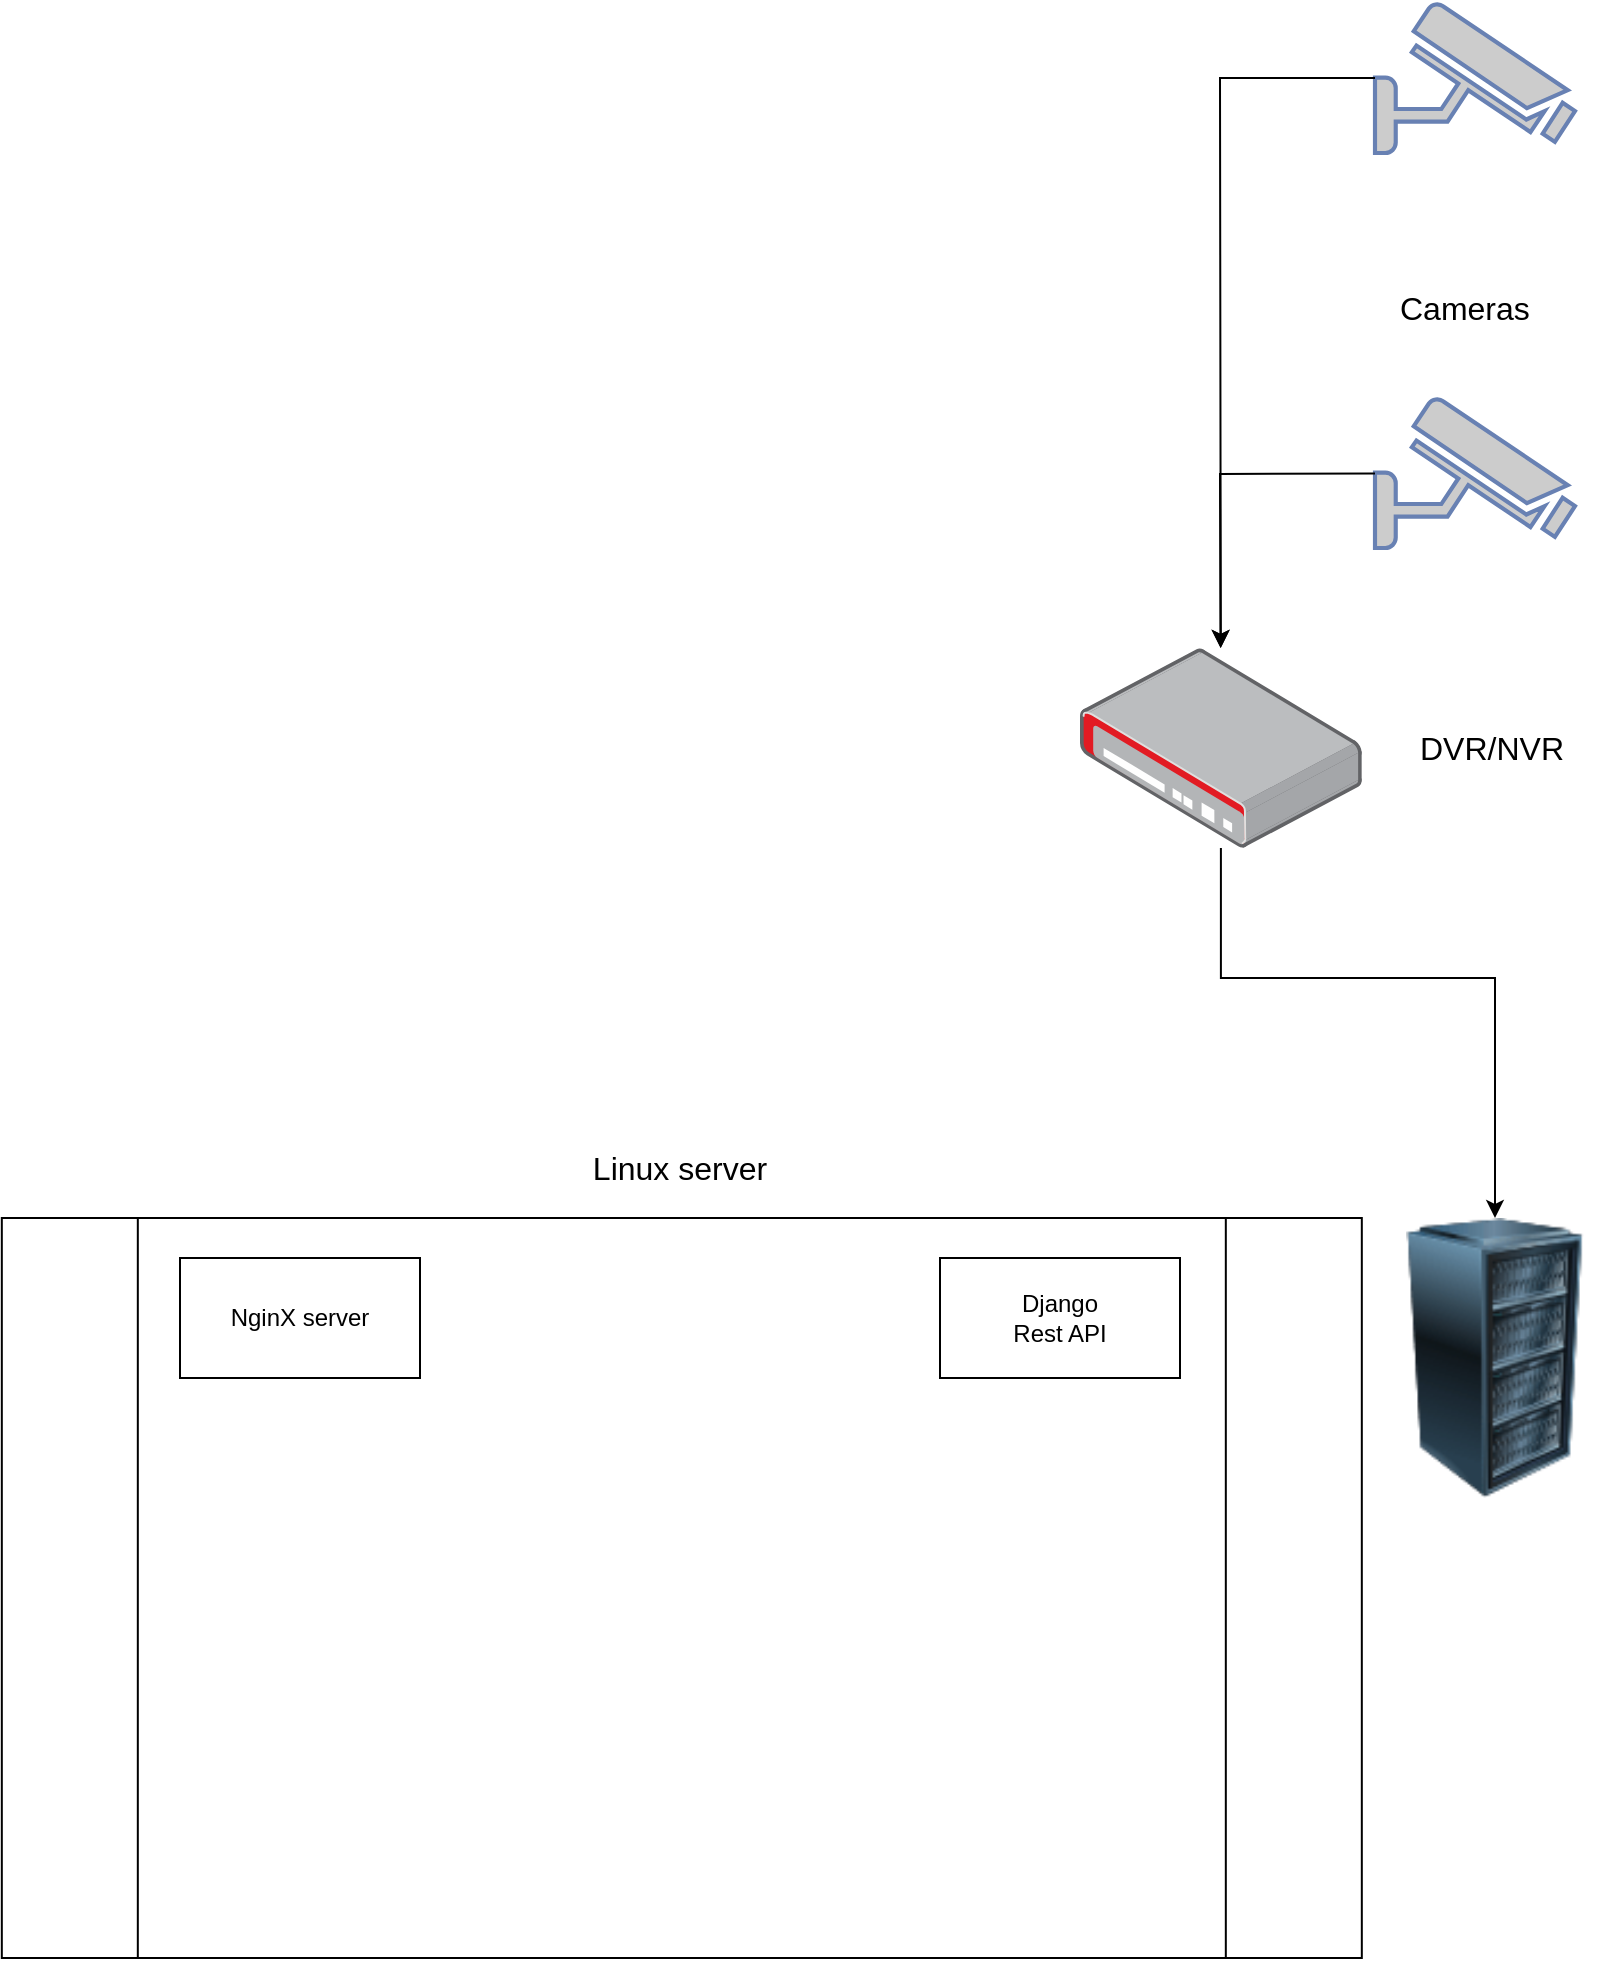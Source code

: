 <mxfile version="14.6.11" type="github" pages="2">
  <diagram name="architecture" id="aaaa8250-4180-3840-79b5-4cada1eebb92">
    <mxGraphModel dx="1483" dy="1894" grid="1" gridSize="10" guides="1" tooltips="1" connect="1" arrows="1" fold="1" page="1" pageScale="1" pageWidth="850" pageHeight="1100" background="#ffffff" math="0" shadow="0">
      <root>
        <mxCell id="0" />
        <mxCell id="1" parent="0" />
        <mxCell id="yUTB03HRgalIViA0Qku9-1" value="" style="fontColor=#0066CC;verticalAlign=top;verticalLabelPosition=bottom;labelPosition=center;align=center;html=1;outlineConnect=0;fillColor=#CCCCCC;strokeColor=#6881B3;gradientColor=none;gradientDirection=north;strokeWidth=2;shape=mxgraph.networks.security_camera;direction=south;rotation=-90;flipV=0;" vertex="1" parent="1">
          <mxGeometry x="730" y="-170" width="75" height="100" as="geometry" />
        </mxCell>
        <mxCell id="yUTB03HRgalIViA0Qku9-5" value="" style="edgeStyle=orthogonalEdgeStyle;rounded=0;orthogonalLoop=1;jettySize=auto;html=1;entryX=0.5;entryY=0;entryDx=0;entryDy=0;" edge="1" parent="1" source="yUTB03HRgalIViA0Qku9-4" target="yUTB03HRgalIViA0Qku9-22">
          <mxGeometry relative="1" as="geometry">
            <mxPoint x="500" y="165" as="sourcePoint" />
            <mxPoint x="640.455" y="370" as="targetPoint" />
            <Array as="points">
              <mxPoint x="640" y="330" />
              <mxPoint x="778" y="330" />
            </Array>
          </mxGeometry>
        </mxCell>
        <mxCell id="yUTB03HRgalIViA0Qku9-3" value="" style="fontColor=#0066CC;verticalAlign=top;verticalLabelPosition=bottom;labelPosition=center;align=center;html=1;outlineConnect=0;fillColor=#CCCCCC;strokeColor=#6881B3;gradientColor=none;gradientDirection=north;strokeWidth=2;shape=mxgraph.networks.security_camera;" vertex="1" parent="1">
          <mxGeometry x="717.5" y="40" width="100" height="75" as="geometry" />
        </mxCell>
        <mxCell id="yUTB03HRgalIViA0Qku9-19" value="" style="edgeStyle=none;rounded=0;orthogonalLoop=1;jettySize=auto;html=1;" edge="1" parent="1" source="yUTB03HRgalIViA0Qku9-1" target="yUTB03HRgalIViA0Qku9-4">
          <mxGeometry relative="1" as="geometry">
            <mxPoint x="640" y="-90" as="sourcePoint" />
            <Array as="points">
              <mxPoint x="640" y="-120" />
            </Array>
          </mxGeometry>
        </mxCell>
        <mxCell id="yUTB03HRgalIViA0Qku9-21" value="" style="edgeStyle=none;rounded=0;orthogonalLoop=1;jettySize=auto;html=1;" edge="1" parent="1" source="yUTB03HRgalIViA0Qku9-3" target="yUTB03HRgalIViA0Qku9-4">
          <mxGeometry relative="1" as="geometry">
            <mxPoint x="660" y="100" as="sourcePoint" />
            <Array as="points">
              <mxPoint x="640" y="78" />
            </Array>
          </mxGeometry>
        </mxCell>
        <mxCell id="yUTB03HRgalIViA0Qku9-4" value="" style="points=[];aspect=fixed;html=1;align=center;shadow=0;dashed=0;image;image=img/lib/allied_telesis/security/Router_VPN.svg;" vertex="1" parent="1">
          <mxGeometry x="570" y="165" width="140.91" height="100" as="geometry" />
        </mxCell>
        <mxCell id="yUTB03HRgalIViA0Qku9-9" value="&lt;span style=&quot;font-size: 16px&quot;&gt;Cameras&lt;/span&gt;" style="text;html=1;strokeColor=none;fillColor=none;align=left;verticalAlign=middle;whiteSpace=wrap;rounded=0;" vertex="1" parent="1">
          <mxGeometry x="727.5" y="-30" width="80" height="50" as="geometry" />
        </mxCell>
        <mxCell id="yUTB03HRgalIViA0Qku9-10" value="&lt;span style=&quot;font-size: 16px&quot;&gt;DVR/NVR&lt;br&gt;&lt;/span&gt;" style="text;html=1;strokeColor=none;fillColor=none;align=left;verticalAlign=middle;whiteSpace=wrap;rounded=0;" vertex="1" parent="1">
          <mxGeometry x="737.5" y="190" width="80" height="50" as="geometry" />
        </mxCell>
        <mxCell id="yUTB03HRgalIViA0Qku9-22" value="" style="image;html=1;image=img/lib/clip_art/computers/Server_Rack_128x128.png" vertex="1" parent="1">
          <mxGeometry x="722.5" y="450" width="110" height="140" as="geometry" />
        </mxCell>
        <mxCell id="yUTB03HRgalIViA0Qku9-24" value="&lt;font style=&quot;font-size: 16px&quot;&gt;Linux server&lt;/font&gt;" style="text;html=1;strokeColor=none;fillColor=none;align=center;verticalAlign=middle;whiteSpace=wrap;rounded=0;" vertex="1" parent="1">
          <mxGeometry x="300" y="390" width="140" height="70" as="geometry" />
        </mxCell>
        <mxCell id="yUTB03HRgalIViA0Qku9-25" value="" style="shape=process;whiteSpace=wrap;html=1;backgroundOutline=1;" vertex="1" parent="1">
          <mxGeometry x="30.91" y="450" width="680" height="370" as="geometry" />
        </mxCell>
        <mxCell id="yUTB03HRgalIViA0Qku9-26" value="NginX server" style="rounded=0;whiteSpace=wrap;html=1;" vertex="1" parent="1">
          <mxGeometry x="120" y="470" width="120" height="60" as="geometry" />
        </mxCell>
        <mxCell id="yUTB03HRgalIViA0Qku9-28" value="Django&lt;br&gt;Rest API" style="rounded=0;whiteSpace=wrap;html=1;" vertex="1" parent="1">
          <mxGeometry x="500" y="470" width="120" height="60" as="geometry" />
        </mxCell>
      </root>
    </mxGraphModel>
  </diagram>
  <diagram id="xSKJYhXRj433qid2UVk5" name="web framework">
    <mxGraphModel dx="1038" dy="556" grid="1" gridSize="10" guides="1" tooltips="1" connect="1" arrows="1" fold="1" page="1" pageScale="1" pageWidth="850" pageHeight="1100" math="0" shadow="0">
      <root>
        <mxCell id="s1-1h3qDQmS3im_MXUcR-0" />
        <mxCell id="s1-1h3qDQmS3im_MXUcR-1" parent="s1-1h3qDQmS3im_MXUcR-0" />
        <mxCell id="s1-1h3qDQmS3im_MXUcR-42" value="" style="swimlane;startSize=0;fontSize=18;align=left;" vertex="1" parent="s1-1h3qDQmS3im_MXUcR-1">
          <mxGeometry x="73.5" y="950" width="710" height="280" as="geometry">
            <mxRectangle x="73.5" y="950" width="50" height="40" as="alternateBounds" />
          </mxGeometry>
        </mxCell>
        <mxCell id="s1-1h3qDQmS3im_MXUcR-27" style="edgeStyle=none;rounded=0;orthogonalLoop=1;jettySize=auto;html=1;exitX=1;exitY=0.333;exitDx=0;exitDy=0;exitPerimeter=0;" edge="1" parent="s1-1h3qDQmS3im_MXUcR-42">
          <mxGeometry relative="1" as="geometry">
            <mxPoint x="119.5" y="90" as="sourcePoint" />
            <mxPoint x="569.5" y="90" as="targetPoint" />
          </mxGeometry>
        </mxCell>
        <mxCell id="s1-1h3qDQmS3im_MXUcR-30" style="edgeStyle=none;rounded=0;orthogonalLoop=1;jettySize=auto;html=1;" edge="1" parent="s1-1h3qDQmS3im_MXUcR-42">
          <mxGeometry relative="1" as="geometry">
            <mxPoint x="566.5" y="100" as="sourcePoint" />
            <mxPoint x="119.5" y="100" as="targetPoint" />
          </mxGeometry>
        </mxCell>
        <mxCell id="s1-1h3qDQmS3im_MXUcR-29" value="&lt;font style=&quot;font-size: 16px&quot;&gt;With the help of &lt;u&gt;Hyper &lt;b&gt;Text Transfer&lt;/b&gt; Protocol&lt;/u&gt; language, we share our HTML,CSS + JavaScript files that were generated with help of Web Framework.&lt;/font&gt;" style="text;html=1;strokeColor=none;fillColor=none;align=center;verticalAlign=middle;whiteSpace=wrap;rounded=0;" vertex="1" parent="s1-1h3qDQmS3im_MXUcR-42">
          <mxGeometry x="149.5" y="110" width="420" height="130" as="geometry" />
        </mxCell>
        <mxCell id="s1-1h3qDQmS3im_MXUcR-31" value="Http response code" style="text;html=1;strokeColor=none;fillColor=none;align=center;verticalAlign=middle;whiteSpace=wrap;rounded=0;" vertex="1" parent="s1-1h3qDQmS3im_MXUcR-42">
          <mxGeometry x="304.5" y="100" width="150" height="20" as="geometry" />
        </mxCell>
        <mxCell id="s1-1h3qDQmS3im_MXUcR-23" value="Our Linux server" style="shape=umlActor;verticalLabelPosition=bottom;verticalAlign=top;html=1;outlineConnect=0;" vertex="1" parent="s1-1h3qDQmS3im_MXUcR-42">
          <mxGeometry x="76.5" y="60" width="30" height="60" as="geometry" />
        </mxCell>
        <mxCell id="s1-1h3qDQmS3im_MXUcR-24" value="Client" style="shape=umlActor;verticalLabelPosition=bottom;verticalAlign=top;html=1;outlineConnect=0;" vertex="1" parent="s1-1h3qDQmS3im_MXUcR-42">
          <mxGeometry x="576.5" y="60" width="30" height="60" as="geometry" />
        </mxCell>
        <mxCell id="s1-1h3qDQmS3im_MXUcR-28" value="Language: HTTP" style="text;html=1;strokeColor=none;fillColor=none;align=center;verticalAlign=middle;whiteSpace=wrap;rounded=0;" vertex="1" parent="s1-1h3qDQmS3im_MXUcR-42">
          <mxGeometry x="284.5" y="60" width="175" height="20" as="geometry" />
        </mxCell>
        <mxCell id="s1-1h3qDQmS3im_MXUcR-2" value="&lt;font style=&quot;font-size: 16px&quot;&gt;&lt;br&gt;&lt;/font&gt;" style="rounded=0;whiteSpace=wrap;html=1;" vertex="1" parent="s1-1h3qDQmS3im_MXUcR-1">
          <mxGeometry x="20" y="10" width="800" height="390" as="geometry" />
        </mxCell>
        <mxCell id="s1-1h3qDQmS3im_MXUcR-3" value="&lt;h1 style=&quot;text-align: left&quot;&gt;&lt;span style=&quot;font-family: &amp;#34;helvetica&amp;#34;&quot;&gt;&lt;font style=&quot;font-size: 20px&quot;&gt;What is WEB Framework?&lt;/font&gt;&lt;/span&gt;&lt;/h1&gt;" style="text;html=1;strokeColor=none;fillColor=none;align=center;verticalAlign=middle;whiteSpace=wrap;rounded=0;" vertex="1" parent="s1-1h3qDQmS3im_MXUcR-1">
          <mxGeometry x="30" y="20" width="270" height="40" as="geometry" />
        </mxCell>
        <mxCell id="s1-1h3qDQmS3im_MXUcR-4" value="&lt;font style=&quot;font-size: 16px&quot;&gt;&lt;br&gt;&lt;/font&gt;&lt;span style=&quot;box-sizing: border-box ; color: rgb(51 , 51 , 51) ; font-family: , sans-serif ; font-size: 18px ; background-color: rgb(255 , 255 , 255)&quot;&gt;A web framework is a code library that makes&amp;nbsp;&lt;/span&gt;&lt;span style=&quot;box-sizing: border-box ; color: rgb(51 , 51 , 51) ; font-family: , sans-serif ; font-size: 18px ; background-color: rgb(255 , 255 , 255)&quot;&gt;web development&lt;/span&gt;&lt;span style=&quot;box-sizing: border-box ; color: rgb(51 , 51 , 51) ; font-family: , sans-serif ; background-color: rgb(255 , 255 , 255) ; font-size: 15px&quot;&gt;&lt;span style=&quot;font-size: 18px&quot;&gt;&amp;nbsp;quicker and easier by giving basic patterns for building reliable, scalable and maintainable web applications.&amp;nbsp;&lt;br&gt;&lt;/span&gt;&lt;br&gt;&lt;font style=&quot;font-size: 15px&quot;&gt;&lt;span style=&quot;font-family: &amp;#34;helvetica&amp;#34;&quot;&gt;These operations involve:&lt;/span&gt;&lt;br&gt;&lt;/font&gt;&lt;/span&gt;&lt;ol style=&quot;box-sizing: border-box ; margin-top: 0px ; margin-bottom: 10px ; color: rgb(51 , 51 , 51) ; font-style: normal ; font-weight: 400 ; letter-spacing: normal ; text-indent: 0px ; text-transform: none ; word-spacing: 0px ; background-color: rgb(255 , 255 , 255) ; font-size: 15px&quot;&gt;&lt;li style=&quot;box-sizing: border-box ; font-weight: 400&quot;&gt;&lt;span style=&quot;box-sizing: border-box ; font-weight: 400&quot;&gt;&lt;font style=&quot;font-size: 15px&quot;&gt;URL routing&lt;/font&gt;&lt;/span&gt;&lt;/li&gt;&lt;li style=&quot;box-sizing: border-box ; font-weight: 400&quot;&gt;&lt;span style=&quot;box-sizing: border-box ; font-weight: 400&quot;&gt;&lt;font style=&quot;font-size: 15px&quot;&gt;Input form managing and validation&lt;/font&gt;&lt;/span&gt;&lt;/li&gt;&lt;li style=&quot;box-sizing: border-box ; font-weight: 400&quot;&gt;&lt;span style=&quot;box-sizing: border-box ; font-weight: 400&quot;&gt;&lt;font style=&quot;font-size: 15px&quot;&gt;HTML, XML, JSON, and other product setups with a templating engine&lt;/font&gt;&lt;/span&gt;&lt;/li&gt;&lt;li style=&quot;box-sizing: border-box ; font-weight: 400&quot;&gt;&lt;span style=&quot;box-sizing: border-box ; font-weight: 400&quot;&gt;&lt;font style=&quot;font-size: 15px&quot;&gt;Database connection configuration and resolute data manipulation through an object-relational mapper (ORM)&lt;/font&gt;&lt;/span&gt;&lt;/li&gt;&lt;li style=&quot;box-sizing: border-box ; font-weight: 400&quot;&gt;&lt;span style=&quot;box-sizing: border-box ; font-weight: 400&quot;&gt;&lt;font style=&quot;font-size: 15px&quot;&gt;Web security against Cross-site request forgery (CSRF), SQL Injection, Cross-site Scripting (XSS) and other frequent malicious attacks&lt;/font&gt;&lt;/span&gt;&lt;/li&gt;&lt;li style=&quot;box-sizing: border-box ; font-weight: 400&quot;&gt;&lt;span style=&quot;box-sizing: border-box ; font-weight: 400&quot;&gt;&lt;font style=&quot;font-size: 15px&quot;&gt;Session repository and retrieval&lt;/font&gt;&lt;/span&gt;&lt;/li&gt;&lt;/ol&gt;&lt;font style=&quot;font-size: 15px&quot;&gt;&lt;br&gt;&lt;/font&gt;" style="text;html=1;strokeColor=none;fillColor=none;align=left;verticalAlign=middle;whiteSpace=wrap;rounded=0;" vertex="1" parent="s1-1h3qDQmS3im_MXUcR-1">
          <mxGeometry x="25" y="70" width="790" height="230" as="geometry" />
        </mxCell>
        <mxCell id="s1-1h3qDQmS3im_MXUcR-5" value="&lt;font style=&quot;font-size: 16px&quot; color=&quot;#ff3333&quot;&gt;&lt;i&gt;NOTE:&amp;nbsp;&lt;/i&gt;&lt;span style=&quot;box-sizing: border-box ; background-color: rgb(255 , 255 , 255)&quot;&gt;&lt;i&gt;A &lt;/i&gt;&lt;b&gt;&lt;u&gt;web framework&lt;/u&gt;&lt;/b&gt;&lt;i&gt; differs from a &lt;/i&gt;&lt;b&gt;&lt;u&gt;web server&lt;/u&gt;&lt;/b&gt;&lt;i&gt; in that a web server actually&amp;nbsp;&lt;/i&gt;&lt;/span&gt;&lt;span style=&quot;font-style: italic ; box-sizing: border-box ; background-color: rgb(255 , 255 , 255)&quot;&gt;&lt;span style=&quot;box-sizing: border-box&quot;&gt;runs&lt;/span&gt;&lt;/span&gt;&lt;span style=&quot;font-style: italic ; box-sizing: border-box ; background-color: rgb(255 , 255 , 255)&quot;&gt;&amp;nbsp;the web application&lt;/span&gt;&lt;/font&gt;" style="rounded=1;whiteSpace=wrap;html=1;align=center;" vertex="1" parent="s1-1h3qDQmS3im_MXUcR-1">
          <mxGeometry x="30" y="300" width="780" height="60" as="geometry" />
        </mxCell>
        <mxCell id="s1-1h3qDQmS3im_MXUcR-20" value="How internet is connected" style="swimlane;" vertex="1" parent="s1-1h3qDQmS3im_MXUcR-1">
          <mxGeometry x="10" y="480" width="830" height="350" as="geometry" />
        </mxCell>
        <mxCell id="s1-1h3qDQmS3im_MXUcR-13" value="" style="shape=process;whiteSpace=wrap;html=1;backgroundOutline=1;" vertex="1" parent="s1-1h3qDQmS3im_MXUcR-20">
          <mxGeometry x="315" y="50" width="220" height="270" as="geometry" />
        </mxCell>
        <mxCell id="s1-1h3qDQmS3im_MXUcR-6" value="LINUX SERVER" style="rounded=0;whiteSpace=wrap;html=1;" vertex="1" parent="s1-1h3qDQmS3im_MXUcR-20">
          <mxGeometry x="15" y="80" width="120" height="60" as="geometry" />
        </mxCell>
        <mxCell id="s1-1h3qDQmS3im_MXUcR-7" value="Domain Name" style="rounded=0;whiteSpace=wrap;html=1;" vertex="1" parent="s1-1h3qDQmS3im_MXUcR-20">
          <mxGeometry x="365" y="80" width="120" height="60" as="geometry" />
        </mxCell>
        <mxCell id="s1-1h3qDQmS3im_MXUcR-8" value="" style="edgeStyle=none;rounded=0;orthogonalLoop=1;jettySize=auto;html=1;" edge="1" parent="s1-1h3qDQmS3im_MXUcR-20" source="s1-1h3qDQmS3im_MXUcR-6" target="s1-1h3qDQmS3im_MXUcR-7">
          <mxGeometry relative="1" as="geometry" />
        </mxCell>
        <mxCell id="s1-1h3qDQmS3im_MXUcR-9" value="DNS&lt;br&gt;(Domain&lt;br&gt;Name&lt;br&gt;Server)" style="ellipse;whiteSpace=wrap;html=1;aspect=fixed;" vertex="1" parent="s1-1h3qDQmS3im_MXUcR-20">
          <mxGeometry x="365" y="180" width="120" height="120" as="geometry" />
        </mxCell>
        <mxCell id="s1-1h3qDQmS3im_MXUcR-11" style="edgeStyle=none;rounded=0;orthogonalLoop=1;jettySize=auto;html=1;exitX=0.5;exitY=1;exitDx=0;exitDy=0;entryX=0.5;entryY=0;entryDx=0;entryDy=0;" edge="1" parent="s1-1h3qDQmS3im_MXUcR-20" source="s1-1h3qDQmS3im_MXUcR-7" target="s1-1h3qDQmS3im_MXUcR-9">
          <mxGeometry relative="1" as="geometry" />
        </mxCell>
        <mxCell id="s1-1h3qDQmS3im_MXUcR-12" value="Ip address" style="rounded=0;whiteSpace=wrap;html=1;" vertex="1" parent="s1-1h3qDQmS3im_MXUcR-20">
          <mxGeometry x="195" y="80" width="90" height="20" as="geometry" />
        </mxCell>
        <mxCell id="s1-1h3qDQmS3im_MXUcR-16" value="&lt;font color=&quot;#0000ff&quot; style=&quot;font-size: 20px&quot;&gt;&lt;b&gt;&lt;i&gt;Internet&lt;/i&gt;&lt;/b&gt;&lt;/font&gt;" style="text;html=1;strokeColor=none;fillColor=none;align=center;verticalAlign=middle;whiteSpace=wrap;rounded=0;" vertex="1" parent="s1-1h3qDQmS3im_MXUcR-20">
          <mxGeometry x="405" y="54" width="40" height="20" as="geometry" />
        </mxCell>
        <mxCell id="s1-1h3qDQmS3im_MXUcR-18" style="edgeStyle=none;rounded=0;orthogonalLoop=1;jettySize=auto;html=1;exitX=0;exitY=0.5;exitDx=0;exitDy=0;entryX=1;entryY=0.5;entryDx=0;entryDy=0;" edge="1" parent="s1-1h3qDQmS3im_MXUcR-20" source="s1-1h3qDQmS3im_MXUcR-17" target="s1-1h3qDQmS3im_MXUcR-7">
          <mxGeometry relative="1" as="geometry">
            <Array as="points">
              <mxPoint x="595" y="110" />
            </Array>
          </mxGeometry>
        </mxCell>
        <mxCell id="s1-1h3qDQmS3im_MXUcR-17" value="CLIENT" style="shape=parallelogram;perimeter=parallelogramPerimeter;whiteSpace=wrap;html=1;fixedSize=1;" vertex="1" parent="s1-1h3qDQmS3im_MXUcR-20">
          <mxGeometry x="690" y="80" width="120" height="60" as="geometry" />
        </mxCell>
        <mxCell id="s1-1h3qDQmS3im_MXUcR-19" value="Ip address" style="rounded=0;whiteSpace=wrap;html=1;" vertex="1" parent="s1-1h3qDQmS3im_MXUcR-20">
          <mxGeometry x="565" y="80" width="90" height="20" as="geometry" />
        </mxCell>
        <mxCell id="s1-1h3qDQmS3im_MXUcR-21" value="TCP/IP" style="shape=step;perimeter=stepPerimeter;whiteSpace=wrap;html=1;fixedSize=1;" vertex="1" parent="s1-1h3qDQmS3im_MXUcR-20">
          <mxGeometry x="170" y="130" width="120" height="40" as="geometry" />
        </mxCell>
        <mxCell id="s1-1h3qDQmS3im_MXUcR-22" value="how the data &lt;br&gt;should travel" style="ellipse;shape=cloud;whiteSpace=wrap;html=1;" vertex="1" parent="s1-1h3qDQmS3im_MXUcR-20">
          <mxGeometry x="170" y="180" width="110" height="100" as="geometry" />
        </mxCell>
        <mxCell id="s1-1h3qDQmS3im_MXUcR-33" value="Rest Frame Work" style="swimlane;" vertex="1" parent="s1-1h3qDQmS3im_MXUcR-1">
          <mxGeometry x="20" y="1330" width="817" height="530" as="geometry" />
        </mxCell>
        <mxCell id="s1-1h3qDQmS3im_MXUcR-34" value="&lt;span style=&quot;font-family: &amp;#34;arial&amp;#34; , &amp;#34;verdana&amp;#34; , &amp;#34;tahoma&amp;#34; ; font-size: 18px ; background-color: rgb(255 , 255 , 255)&quot;&gt;&lt;font color=&quot;#333333&quot;&gt;REST stands for &lt;b&gt;RE&lt;/b&gt;presentational &lt;b&gt;S&lt;/b&gt;tate &lt;b&gt;T&lt;/b&gt;ransfer. &lt;br&gt;REST is web standards based&lt;i&gt;&lt;b&gt; architecture&lt;/b&gt;&lt;/i&gt; and uses HTTP Protocol. (JSON data Format)&lt;/font&gt;&lt;/span&gt;" style="text;html=1;strokeColor=none;fillColor=none;align=left;verticalAlign=middle;whiteSpace=wrap;rounded=0;fontSize=18;" vertex="1" parent="s1-1h3qDQmS3im_MXUcR-33">
          <mxGeometry x="10" y="30" width="800" height="90" as="geometry" />
        </mxCell>
        <mxCell id="s1-1h3qDQmS3im_MXUcR-38" style="edgeStyle=none;rounded=0;orthogonalLoop=1;jettySize=auto;html=1;exitX=1;exitY=0.5;exitDx=0;exitDy=0;fontSize=18;entryX=0.01;entryY=0.066;entryDx=0;entryDy=0;entryPerimeter=0;" edge="1" parent="s1-1h3qDQmS3im_MXUcR-33" source="s1-1h3qDQmS3im_MXUcR-35" target="s1-1h3qDQmS3im_MXUcR-37">
          <mxGeometry relative="1" as="geometry" />
        </mxCell>
        <mxCell id="s1-1h3qDQmS3im_MXUcR-35" value="STATIC HTML + CSS +JavaScript chunk files" style="rounded=1;whiteSpace=wrap;html=1;fontSize=18;align=center;" vertex="1" parent="s1-1h3qDQmS3im_MXUcR-33">
          <mxGeometry x="15" y="130" width="185" height="180" as="geometry" />
        </mxCell>
        <mxCell id="s1-1h3qDQmS3im_MXUcR-39" style="edgeStyle=none;rounded=0;orthogonalLoop=1;jettySize=auto;html=1;exitX=1;exitY=0.5;exitDx=0;exitDy=0;entryX=0.022;entryY=0.971;entryDx=0;entryDy=0;fontSize=18;entryPerimeter=0;" edge="1" parent="s1-1h3qDQmS3im_MXUcR-33" source="s1-1h3qDQmS3im_MXUcR-36" target="s1-1h3qDQmS3im_MXUcR-37">
          <mxGeometry relative="1" as="geometry" />
        </mxCell>
        <mxCell id="s1-1h3qDQmS3im_MXUcR-36" value="Django Rest API&lt;br&gt;(Alpha numerical Data&lt;br&gt;from database)" style="rounded=1;whiteSpace=wrap;html=1;fontSize=18;align=center;" vertex="1" parent="s1-1h3qDQmS3im_MXUcR-33">
          <mxGeometry x="15" y="340" width="185" height="180" as="geometry" />
        </mxCell>
        <mxCell id="s1-1h3qDQmS3im_MXUcR-37" value="Client Browser DOM&lt;br&gt;(Document Object Model)" style="rounded=1;whiteSpace=wrap;html=1;fontSize=18;align=center;" vertex="1" parent="s1-1h3qDQmS3im_MXUcR-33">
          <mxGeometry x="250" y="260" width="350" height="130" as="geometry" />
        </mxCell>
        <mxCell id="s1-1h3qDQmS3im_MXUcR-40" value="" style="pointerEvents=1;shadow=0;dashed=0;html=1;strokeColor=none;fillColor=#505050;labelPosition=center;verticalLabelPosition=bottom;verticalAlign=top;outlineConnect=0;align=center;shape=mxgraph.office.sites.website_public;fontSize=18;" vertex="1" parent="s1-1h3qDQmS3im_MXUcR-33">
          <mxGeometry x="670" y="270" width="135" height="110" as="geometry" />
        </mxCell>
        <mxCell id="s1-1h3qDQmS3im_MXUcR-41" style="edgeStyle=none;rounded=0;orthogonalLoop=1;jettySize=auto;html=1;exitX=1;exitY=0.5;exitDx=0;exitDy=0;fontSize=18;" edge="1" parent="s1-1h3qDQmS3im_MXUcR-33" source="s1-1h3qDQmS3im_MXUcR-37" target="s1-1h3qDQmS3im_MXUcR-40">
          <mxGeometry relative="1" as="geometry">
            <mxPoint x="617" y="225" as="targetPoint" />
          </mxGeometry>
        </mxCell>
      </root>
    </mxGraphModel>
  </diagram>
</mxfile>
